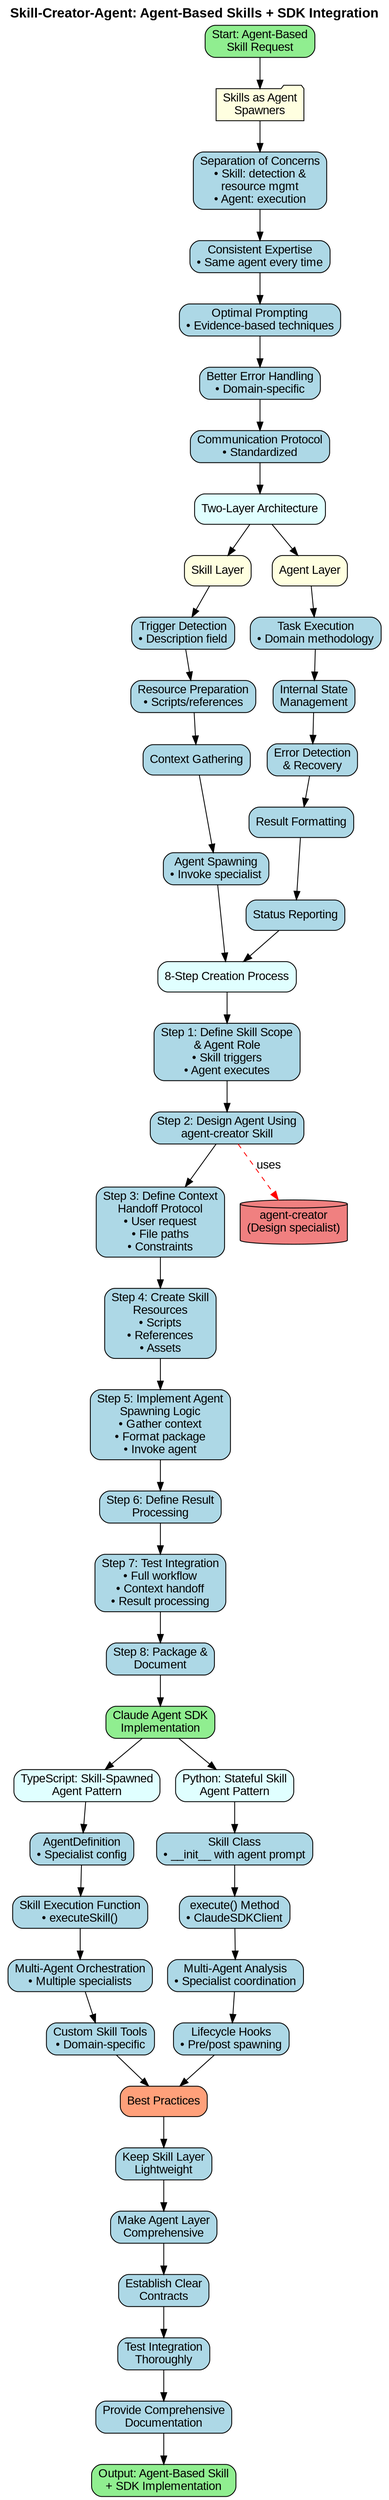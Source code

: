 digraph SkillCreatorAgent {
    rankdir=TB;
    node [shape=box, style="rounded,filled", fillcolor=lightblue, fontname="Arial"];
    edge [fontname="Arial"];

    start [label="Start: Agent-Based\nSkill Request", fillcolor=lightgreen];

    // Architecture Concept
    concept [label="Skills as Agent\nSpawners", fillcolor=lightyellow, shape=folder];
    c1 [label="Separation of Concerns\n• Skill: detection &\nresource mgmt\n• Agent: execution"];
    c2 [label="Consistent Expertise\n• Same agent every time"];
    c3 [label="Optimal Prompting\n• Evidence-based techniques"];
    c4 [label="Better Error Handling\n• Domain-specific"];
    c5 [label="Communication Protocol\n• Standardized"];

    // Architecture Layers
    layers [label="Two-Layer Architecture", fillcolor=lightcyan];
    skill_layer [label="Skill Layer", fillcolor=lightyellow];
    sl1 [label="Trigger Detection\n• Description field"];
    sl2 [label="Resource Preparation\n• Scripts/references"];
    sl3 [label="Context Gathering"];
    sl4 [label="Agent Spawning\n• Invoke specialist"];

    agent_layer [label="Agent Layer", fillcolor=lightyellow];
    al1 [label="Task Execution\n• Domain methodology"];
    al2 [label="Internal State\nManagement"];
    al3 [label="Error Detection\n& Recovery"];
    al4 [label="Result Formatting"];
    al5 [label="Status Reporting"];

    // 8-Step Creation Process
    process [label="8-Step Creation Process", fillcolor=lightcyan];
    step1 [label="Step 1: Define Skill Scope\n& Agent Role\n• Skill triggers\n• Agent executes"];
    step2 [label="Step 2: Design Agent Using\nagent-creator Skill"];
    step3 [label="Step 3: Define Context\nHandoff Protocol\n• User request\n• File paths\n• Constraints"];
    step4 [label="Step 4: Create Skill\nResources\n• Scripts\n• References\n• Assets"];
    step5 [label="Step 5: Implement Agent\nSpawning Logic\n• Gather context\n• Format package\n• Invoke agent"];
    step6 [label="Step 6: Define Result\nProcessing"];
    step7 [label="Step 7: Test Integration\n• Full workflow\n• Context handoff\n• Result processing"];
    step8 [label="Step 8: Package &\nDocument"];

    // SDK Implementation
    sdk [label="Claude Agent SDK\nImplementation", fillcolor=lightgreen];

    sdk_ts [label="TypeScript: Skill-Spawned\nAgent Pattern", fillcolor=lightcyan];
    ts_agent [label="AgentDefinition\n• Specialist config"];
    ts_spawn [label="Skill Execution Function\n• executeSkill()"];
    ts_multi [label="Multi-Agent Orchestration\n• Multiple specialists"];
    ts_tools [label="Custom Skill Tools\n• Domain-specific"];

    sdk_py [label="Python: Stateful Skill\nAgent Pattern", fillcolor=lightcyan];
    py_class [label="Skill Class\n• __init__ with agent prompt"];
    py_execute [label="execute() Method\n• ClaudeSDKClient"];
    py_multi [label="Multi-Agent Analysis\n• Specialist coordination"];
    py_hooks [label="Lifecycle Hooks\n• Pre/post spawning"];

    // Best Practices
    practices [label="Best Practices", fillcolor=lightsalmon];
    bp1 [label="Keep Skill Layer\nLightweight"];
    bp2 [label="Make Agent Layer\nComprehensive"];
    bp3 [label="Establish Clear\nContracts"];
    bp4 [label="Test Integration\nThoroughly"];
    bp5 [label="Provide Comprehensive\nDocumentation"];

    output [label="Output: Agent-Based Skill\n+ SDK Implementation", fillcolor=lightgreen];

    // External references
    agentcreator [label="agent-creator\n(Design specialist)", shape=cylinder, fillcolor=lightcoral];

    // Flow
    start -> concept;
    concept -> c1 -> c2 -> c3 -> c4 -> c5;
    c5 -> layers;

    layers -> skill_layer;
    layers -> agent_layer;

    skill_layer -> sl1 -> sl2 -> sl3 -> sl4;
    agent_layer -> al1 -> al2 -> al3 -> al4 -> al5;

    sl4 -> process;
    al5 -> process;

    process -> step1 -> step2 -> step3 -> step4;
    step4 -> step5 -> step6 -> step7 -> step8;
    step8 -> sdk;

    sdk -> sdk_ts;
    sdk -> sdk_py;

    sdk_ts -> ts_agent -> ts_spawn -> ts_multi -> ts_tools;
    sdk_py -> py_class -> py_execute -> py_multi -> py_hooks;

    ts_tools -> practices;
    py_hooks -> practices;

    practices -> bp1 -> bp2 -> bp3 -> bp4 -> bp5;
    bp5 -> output;

    // Cross-references
    step2 -> agentcreator [style=dashed, label="uses", color=red];

    // Labels
    labelloc="t";
    label="Skill-Creator-Agent: Agent-Based Skills + SDK Integration";
    fontsize=16;
    fontname="Arial Bold";
}

